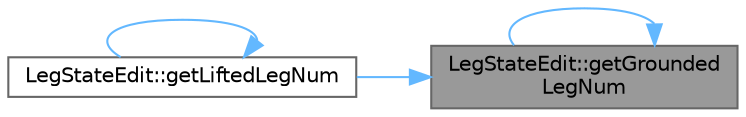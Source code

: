 digraph "LegStateEdit::getGroundedLegNum"
{
 // LATEX_PDF_SIZE
  bgcolor="transparent";
  edge [fontname=Helvetica,fontsize=10,labelfontname=Helvetica,labelfontsize=10];
  node [fontname=Helvetica,fontsize=10,shape=box,height=0.2,width=0.4];
  rankdir="RL";
  Node1 [id="Node000001",label="LegStateEdit::getGrounded\lLegNum",height=0.2,width=0.4,color="gray40", fillcolor="grey60", style="filled", fontcolor="black",tooltip="接地している脚の本数を返す関数．"];
  Node1 -> Node1 [id="edge1_Node000001_Node000001",dir="back",color="steelblue1",style="solid",tooltip=" "];
  Node1 -> Node2 [id="edge2_Node000001_Node000002",dir="back",color="steelblue1",style="solid",tooltip=" "];
  Node2 [id="Node000002",label="LegStateEdit::getLiftedLegNum",height=0.2,width=0.4,color="grey40", fillcolor="white", style="filled",URL="$_leg_state_8h.html#a1a2770790d5219d848b95f2c18c3aacf",tooltip="遊脚している脚の本数を返す関数．"];
  Node2 -> Node2 [id="edge3_Node000002_Node000002",dir="back",color="steelblue1",style="solid",tooltip=" "];
}
